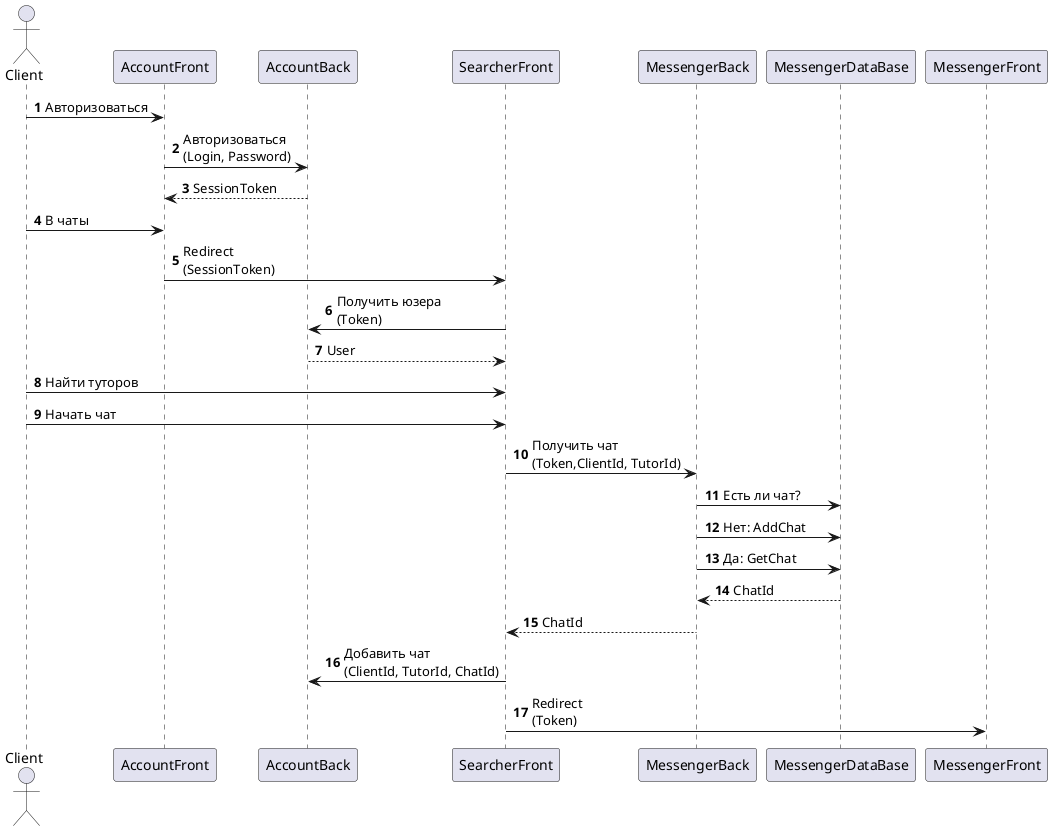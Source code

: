@startuml
'https://plantuml.com/sequence-diagram

autonumber
Actor Client
Client -> AccountFront: Авторизоваться
AccountFront -> AccountBack : Авторизоваться\n(Login, Password)
AccountFront <-- AccountBack : SessionToken
Client -> AccountFront: В чаты
AccountFront -> SearcherFront : Redirect\n(SessionToken)
AccountBack <- SearcherFront : Получить юзера\n(Token)
AccountBack --> SearcherFront : User
Client -> SearcherFront: Найти туторов
Client -> SearcherFront : Начать чат
SearcherFront -> MessengerBack : Получить чат\n(Token,ClientId, TutorId)
MessengerBack -> MessengerDataBase : Есть ли чат?
MessengerBack -> MessengerDataBase : Нет: AddChat
MessengerBack -> MessengerDataBase : Да: GetChat
MessengerBack <-- MessengerDataBase : ChatId
SearcherFront <-- MessengerBack : ChatId
SearcherFront -> AccountBack : Добавить чат\n(ClientId, TutorId, ChatId)
SearcherFront -> MessengerFront : Redirect\n(Token)

@enduml